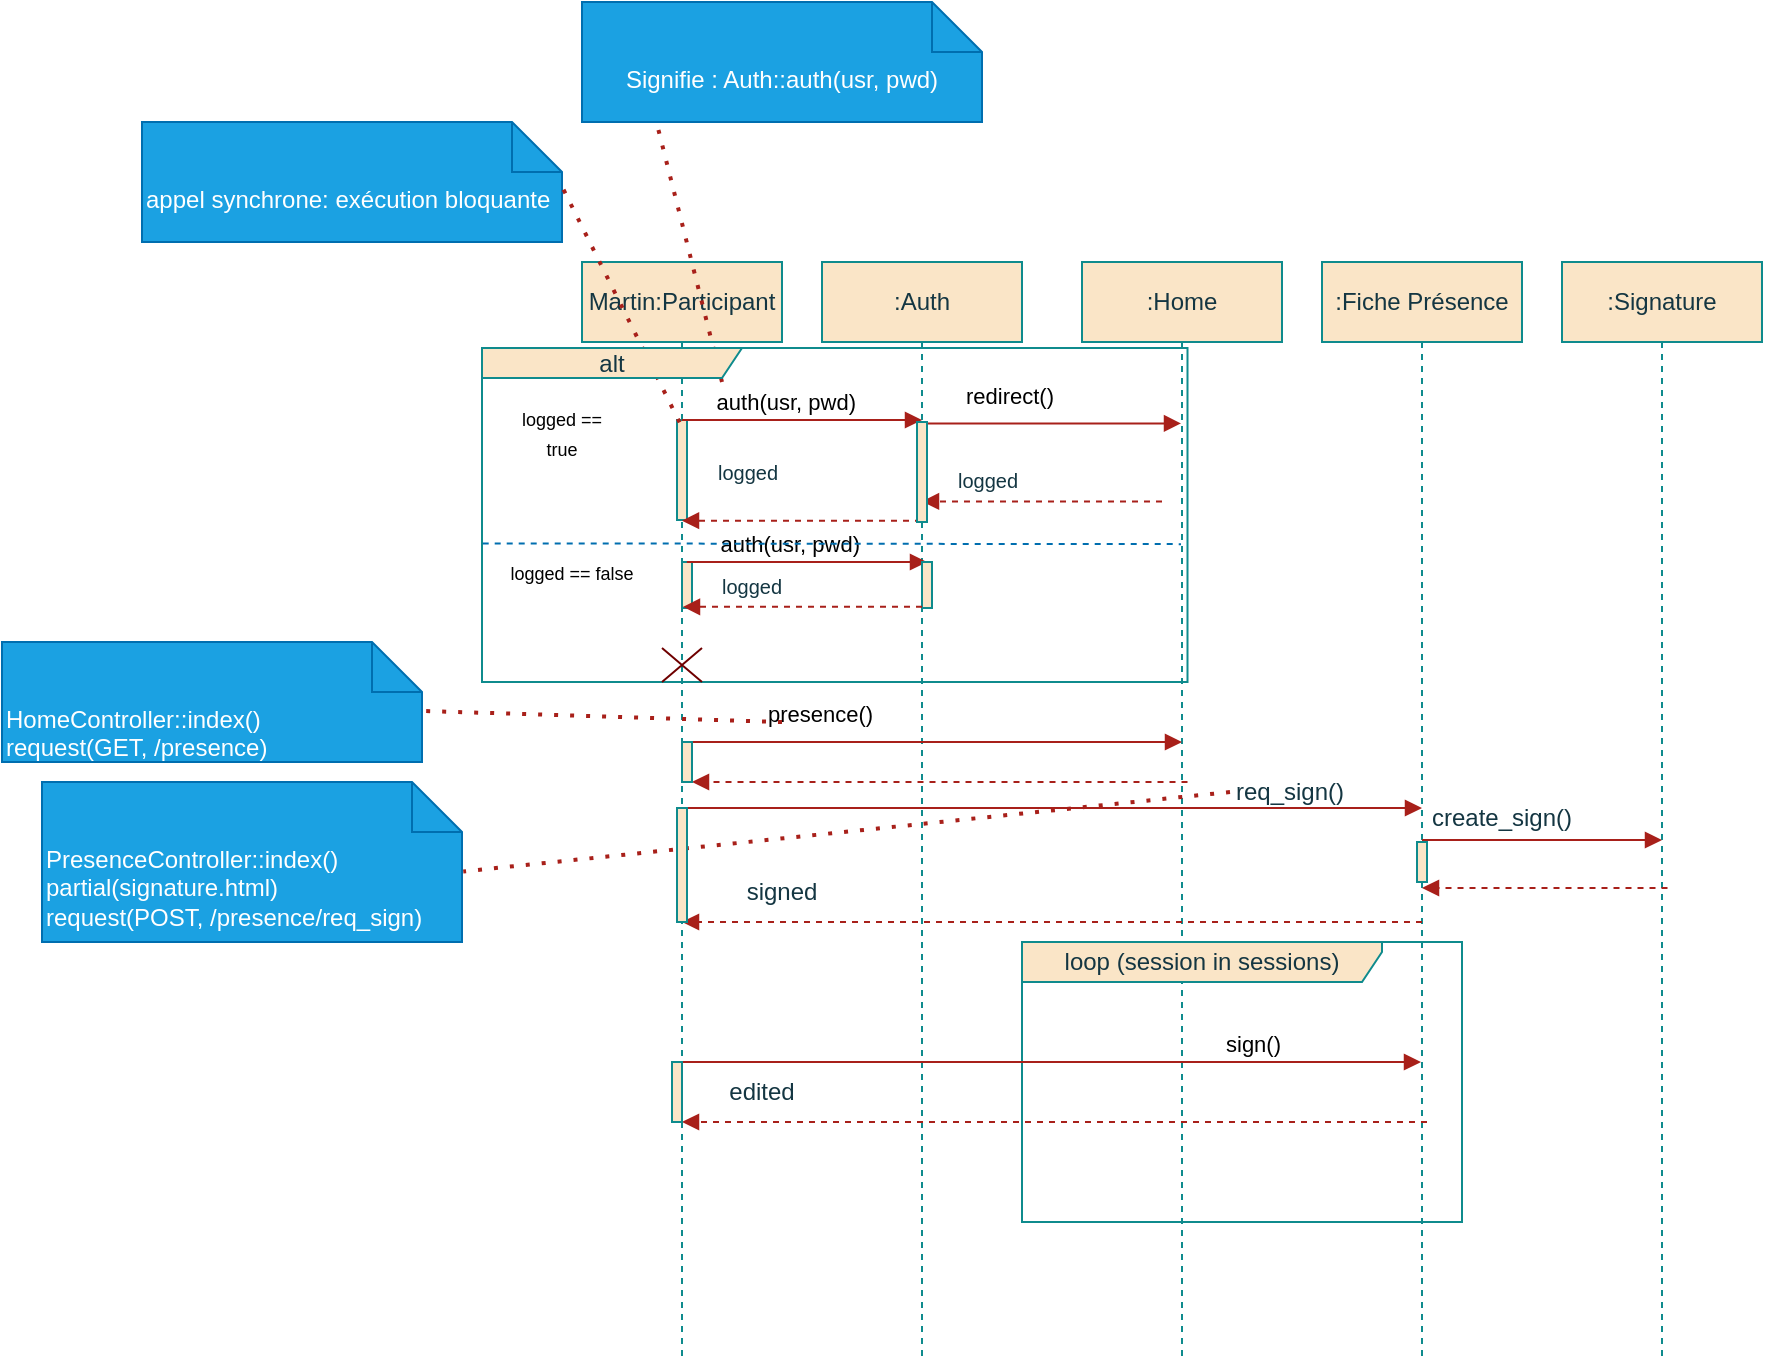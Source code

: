 <mxfile version="28.2.7">
  <diagram name="Page-1" id="EYg3MqegUCzYYS_CXkTB">
    <mxGraphModel dx="1891" dy="1734" grid="1" gridSize="10" guides="1" tooltips="1" connect="1" arrows="1" fold="1" page="1" pageScale="1" pageWidth="827" pageHeight="1169" math="0" shadow="0">
      <root>
        <mxCell id="0" />
        <mxCell id="1" parent="0" />
        <mxCell id="wHHLx8FjQf187PXlfKUF-2" value="Martin:Participant" style="shape=umlLifeline;perimeter=lifelinePerimeter;whiteSpace=wrap;html=1;container=1;dropTarget=0;collapsible=0;recursiveResize=0;outlineConnect=0;portConstraint=eastwest;newEdgeStyle={&quot;edgeStyle&quot;:&quot;elbowEdgeStyle&quot;,&quot;elbow&quot;:&quot;vertical&quot;,&quot;curved&quot;:0,&quot;rounded&quot;:0};labelBackgroundColor=none;fillColor=#FAE5C7;strokeColor=#0F8B8D;fontColor=#143642;" vertex="1" parent="1">
          <mxGeometry x="90" y="80" width="100" height="550" as="geometry" />
        </mxCell>
        <mxCell id="wHHLx8FjQf187PXlfKUF-3" value=":Auth" style="shape=umlLifeline;perimeter=lifelinePerimeter;whiteSpace=wrap;html=1;container=1;dropTarget=0;collapsible=0;recursiveResize=0;outlineConnect=0;portConstraint=eastwest;newEdgeStyle={&quot;edgeStyle&quot;:&quot;elbowEdgeStyle&quot;,&quot;elbow&quot;:&quot;vertical&quot;,&quot;curved&quot;:0,&quot;rounded&quot;:0};labelBackgroundColor=none;fillColor=#FAE5C7;strokeColor=#0F8B8D;fontColor=#143642;" vertex="1" parent="1">
          <mxGeometry x="210" y="80" width="100" height="550" as="geometry" />
        </mxCell>
        <mxCell id="wHHLx8FjQf187PXlfKUF-4" value=":Home" style="shape=umlLifeline;perimeter=lifelinePerimeter;whiteSpace=wrap;html=1;container=1;dropTarget=0;collapsible=0;recursiveResize=0;outlineConnect=0;portConstraint=eastwest;newEdgeStyle={&quot;edgeStyle&quot;:&quot;elbowEdgeStyle&quot;,&quot;elbow&quot;:&quot;vertical&quot;,&quot;curved&quot;:0,&quot;rounded&quot;:0};labelBackgroundColor=none;fillColor=#FAE5C7;strokeColor=#0F8B8D;fontColor=#143642;" vertex="1" parent="1">
          <mxGeometry x="340" y="80" width="100" height="550" as="geometry" />
        </mxCell>
        <mxCell id="wHHLx8FjQf187PXlfKUF-5" value=":Fiche Présence" style="shape=umlLifeline;perimeter=lifelinePerimeter;whiteSpace=wrap;html=1;container=1;dropTarget=0;collapsible=0;recursiveResize=0;outlineConnect=0;portConstraint=eastwest;newEdgeStyle={&quot;edgeStyle&quot;:&quot;elbowEdgeStyle&quot;,&quot;elbow&quot;:&quot;vertical&quot;,&quot;curved&quot;:0,&quot;rounded&quot;:0};labelBackgroundColor=none;fillColor=#FAE5C7;strokeColor=#0F8B8D;fontColor=#143642;" vertex="1" parent="1">
          <mxGeometry x="460" y="80" width="100" height="550" as="geometry" />
        </mxCell>
        <mxCell id="wHHLx8FjQf187PXlfKUF-6" value=":Signature" style="shape=umlLifeline;perimeter=lifelinePerimeter;whiteSpace=wrap;html=1;container=1;dropTarget=0;collapsible=0;recursiveResize=0;outlineConnect=0;portConstraint=eastwest;newEdgeStyle={&quot;edgeStyle&quot;:&quot;elbowEdgeStyle&quot;,&quot;elbow&quot;:&quot;vertical&quot;,&quot;curved&quot;:0,&quot;rounded&quot;:0};labelBackgroundColor=none;fillColor=#FAE5C7;strokeColor=#0F8B8D;fontColor=#143642;" vertex="1" parent="1">
          <mxGeometry x="580" y="80" width="100" height="550" as="geometry" />
        </mxCell>
        <mxCell id="wHHLx8FjQf187PXlfKUF-9" value="" style="html=1;points=[];perimeter=orthogonalPerimeter;fillColor=#FAE5C7;labelBackgroundColor=none;strokeColor=#0F8B8D;fontColor=#143642;" vertex="1" parent="1">
          <mxGeometry x="137.5" y="159" width="5" height="50" as="geometry" />
        </mxCell>
        <mxCell id="wHHLx8FjQf187PXlfKUF-10" value="&amp;nbsp; &amp;nbsp; &amp;nbsp;auth(usr, pwd)" style="html=1;verticalAlign=bottom;labelBackgroundColor=none;endArrow=block;endFill=1;endSize=6;align=left;rounded=0;strokeColor=#A8201A;fontColor=default;" edge="1" parent="1">
          <mxGeometry x="-1" relative="1" as="geometry">
            <mxPoint x="139.929" y="159" as="sourcePoint" />
            <mxPoint x="260" y="159" as="targetPoint" />
          </mxGeometry>
        </mxCell>
        <mxCell id="wHHLx8FjQf187PXlfKUF-11" value="Signifie : Auth::auth(usr, pwd)" style="shape=note2;boundedLbl=1;whiteSpace=wrap;html=1;size=25;verticalAlign=top;align=center;labelBackgroundColor=none;fillColor=#1ba1e2;strokeColor=#006EAF;fontColor=#ffffff;" vertex="1" parent="1">
          <mxGeometry x="90" y="-50" width="200" height="60" as="geometry" />
        </mxCell>
        <mxCell id="wHHLx8FjQf187PXlfKUF-12" value="" style="endArrow=none;dashed=1;html=1;dashPattern=1 3;strokeWidth=2;rounded=0;entryX=0.188;entryY=1.025;entryDx=0;entryDy=0;entryPerimeter=0;labelBackgroundColor=none;strokeColor=#A8201A;fontColor=default;" edge="1" parent="1" target="wHHLx8FjQf187PXlfKUF-11">
          <mxGeometry width="50" height="50" relative="1" as="geometry">
            <mxPoint x="160" y="140" as="sourcePoint" />
            <mxPoint x="220" y="140" as="targetPoint" />
          </mxGeometry>
        </mxCell>
        <mxCell id="wHHLx8FjQf187PXlfKUF-13" value="" style="html=1;verticalAlign=bottom;labelBackgroundColor=none;endArrow=block;endFill=1;dashed=1;rounded=0;entryX=0.5;entryY=0.967;entryDx=0;entryDy=0;entryPerimeter=0;strokeColor=#A8201A;fontColor=default;" edge="1" parent="1">
          <mxGeometry width="160" relative="1" as="geometry">
            <mxPoint x="259.5" y="209.35" as="sourcePoint" />
            <mxPoint x="140" y="209.35" as="targetPoint" />
          </mxGeometry>
        </mxCell>
        <mxCell id="wHHLx8FjQf187PXlfKUF-14" value="&lt;font style=&quot;font-size: 10px;&quot;&gt;logged&lt;/font&gt;" style="text;html=1;whiteSpace=wrap;strokeColor=none;fillColor=none;align=center;verticalAlign=middle;rounded=0;labelBackgroundColor=none;fontColor=#143642;" vertex="1" parent="1">
          <mxGeometry x="142.5" y="170" width="60" height="30" as="geometry" />
        </mxCell>
        <mxCell id="wHHLx8FjQf187PXlfKUF-15" value="&lt;div align=&quot;left&quot;&gt;appel synchrone: exécution bloquante&lt;/div&gt;" style="shape=note2;boundedLbl=1;whiteSpace=wrap;html=1;size=25;verticalAlign=top;align=left;labelBackgroundColor=none;fillColor=#1ba1e2;strokeColor=#006EAF;fontColor=#ffffff;" vertex="1" parent="1">
          <mxGeometry x="-130" y="10" width="210" height="60" as="geometry" />
        </mxCell>
        <mxCell id="wHHLx8FjQf187PXlfKUF-16" value="" style="endArrow=none;dashed=1;html=1;dashPattern=1 3;strokeWidth=2;rounded=0;entryX=1.003;entryY=0.559;entryDx=0;entryDy=0;entryPerimeter=0;exitX=0.262;exitY=0.024;exitDx=0;exitDy=0;exitPerimeter=0;labelBackgroundColor=none;strokeColor=#A8201A;fontColor=default;" edge="1" parent="1" source="wHHLx8FjQf187PXlfKUF-9" target="wHHLx8FjQf187PXlfKUF-15">
          <mxGeometry width="50" height="50" relative="1" as="geometry">
            <mxPoint x="162" y="158" as="sourcePoint" />
            <mxPoint x="130" y="30" as="targetPoint" />
          </mxGeometry>
        </mxCell>
        <mxCell id="wHHLx8FjQf187PXlfKUF-17" value="redirect()" style="html=1;verticalAlign=bottom;labelBackgroundColor=none;endArrow=block;endFill=1;endSize=6;align=left;rounded=0;strokeColor=#A8201A;fontColor=default;" edge="1" parent="1">
          <mxGeometry x="-0.691" y="5" relative="1" as="geometry">
            <mxPoint x="259.929" y="160.71" as="sourcePoint" />
            <mxPoint x="389.5" y="160.71" as="targetPoint" />
            <mxPoint as="offset" />
          </mxGeometry>
        </mxCell>
        <mxCell id="wHHLx8FjQf187PXlfKUF-18" value="" style="html=1;verticalAlign=bottom;labelBackgroundColor=none;endArrow=block;endFill=1;dashed=1;rounded=0;entryX=0.5;entryY=0.967;entryDx=0;entryDy=0;entryPerimeter=0;strokeColor=#A8201A;fontColor=default;" edge="1" parent="1">
          <mxGeometry width="160" relative="1" as="geometry">
            <mxPoint x="380" y="199.71" as="sourcePoint" />
            <mxPoint x="260" y="199.71" as="targetPoint" />
          </mxGeometry>
        </mxCell>
        <mxCell id="wHHLx8FjQf187PXlfKUF-19" value="&lt;font style=&quot;font-size: 10px;&quot;&gt;logged&lt;/font&gt;" style="text;html=1;whiteSpace=wrap;strokeColor=none;fillColor=none;align=center;verticalAlign=middle;rounded=0;labelBackgroundColor=none;fontColor=#143642;" vertex="1" parent="1">
          <mxGeometry x="262.5" y="174" width="60" height="30" as="geometry" />
        </mxCell>
        <mxCell id="wHHLx8FjQf187PXlfKUF-21" value="" style="html=1;points=[];perimeter=orthogonalPerimeter;fillColor=#FAE5C7;labelBackgroundColor=none;strokeColor=#0F8B8D;fontColor=#143642;" vertex="1" parent="1">
          <mxGeometry x="257.5" y="160" width="5" height="50" as="geometry" />
        </mxCell>
        <mxCell id="wHHLx8FjQf187PXlfKUF-24" value="alt" style="shape=umlFrame;whiteSpace=wrap;html=1;pointerEvents=0;recursiveResize=0;container=1;collapsible=0;width=130;height=15;labelBackgroundColor=none;fillColor=#FAE5C7;strokeColor=#0F8B8D;fontColor=#143642;" vertex="1" parent="1">
          <mxGeometry x="40" y="123" width="352.75" height="167" as="geometry" />
        </mxCell>
        <mxCell id="wHHLx8FjQf187PXlfKUF-26" value="&lt;font style=&quot;font-size: 9px; color: light-dark(rgb(0, 0, 0), rgb(0, 255, 0));&quot;&gt;logged == true&lt;/font&gt;" style="text;html=1;whiteSpace=wrap;strokeColor=none;fillColor=none;align=center;verticalAlign=middle;rounded=0;labelBackgroundColor=none;fontColor=#143642;" vertex="1" parent="wHHLx8FjQf187PXlfKUF-24">
          <mxGeometry x="10" y="27" width="60" height="30" as="geometry" />
        </mxCell>
        <mxCell id="wHHLx8FjQf187PXlfKUF-27" value="&lt;font style=&quot;font-size: 9px; color: light-dark(rgb(0, 0, 0), rgb(255, 0, 0));&quot;&gt;logged == false&lt;/font&gt;" style="text;html=1;whiteSpace=wrap;strokeColor=none;fillColor=none;align=center;verticalAlign=middle;rounded=0;labelBackgroundColor=none;fontColor=#143642;" vertex="1" parent="wHHLx8FjQf187PXlfKUF-24">
          <mxGeometry x="10" y="97" width="70" height="30" as="geometry" />
        </mxCell>
        <mxCell id="wHHLx8FjQf187PXlfKUF-28" value="" style="html=1;points=[];perimeter=orthogonalPerimeter;fillColor=#FAE5C7;labelBackgroundColor=none;strokeColor=#0F8B8D;fontColor=#143642;" vertex="1" parent="wHHLx8FjQf187PXlfKUF-24">
          <mxGeometry x="100" y="107" width="5" height="23" as="geometry" />
        </mxCell>
        <mxCell id="wHHLx8FjQf187PXlfKUF-29" value="&amp;nbsp; &amp;nbsp; &amp;nbsp;auth(usr, pwd)" style="html=1;verticalAlign=bottom;labelBackgroundColor=none;endArrow=block;endFill=1;endSize=6;align=left;rounded=0;strokeColor=#A8201A;fontColor=default;" edge="1" parent="wHHLx8FjQf187PXlfKUF-24">
          <mxGeometry x="-1" relative="1" as="geometry">
            <mxPoint x="102.429" y="107" as="sourcePoint" />
            <mxPoint x="222.5" y="107" as="targetPoint" />
          </mxGeometry>
        </mxCell>
        <mxCell id="wHHLx8FjQf187PXlfKUF-30" value="" style="html=1;points=[];perimeter=orthogonalPerimeter;fillColor=#FAE5C7;labelBackgroundColor=none;strokeColor=#0F8B8D;fontColor=#143642;" vertex="1" parent="wHHLx8FjQf187PXlfKUF-24">
          <mxGeometry x="220" y="107" width="5" height="23" as="geometry" />
        </mxCell>
        <mxCell id="wHHLx8FjQf187PXlfKUF-31" value="" style="html=1;verticalAlign=bottom;labelBackgroundColor=none;endArrow=block;endFill=1;dashed=1;rounded=0;entryX=0.5;entryY=0.967;entryDx=0;entryDy=0;entryPerimeter=0;strokeColor=#A8201A;fontColor=default;" edge="1" parent="wHHLx8FjQf187PXlfKUF-24">
          <mxGeometry width="160" relative="1" as="geometry">
            <mxPoint x="220" y="129.43" as="sourcePoint" />
            <mxPoint x="100.5" y="129.43" as="targetPoint" />
          </mxGeometry>
        </mxCell>
        <mxCell id="wHHLx8FjQf187PXlfKUF-32" value="&lt;font style=&quot;font-size: 10px;&quot;&gt;logged&lt;/font&gt;" style="text;html=1;whiteSpace=wrap;strokeColor=none;fillColor=none;align=center;verticalAlign=middle;rounded=0;labelBackgroundColor=none;fontColor=#143642;" vertex="1" parent="wHHLx8FjQf187PXlfKUF-24">
          <mxGeometry x="105" y="103.5" width="60" height="30" as="geometry" />
        </mxCell>
        <mxCell id="wHHLx8FjQf187PXlfKUF-33" value="" style="shape=umlDestroy;html=1;labelBackgroundColor=none;fillColor=light-dark(#A20025,#FF0000);strokeColor=light-dark(#6F0000,#FF0000);fontColor=#ffffff;" vertex="1" parent="wHHLx8FjQf187PXlfKUF-24">
          <mxGeometry x="90" y="150" width="20" height="17" as="geometry" />
        </mxCell>
        <mxCell id="wHHLx8FjQf187PXlfKUF-25" value="" style="endArrow=none;dashed=1;html=1;rounded=0;exitX=0.001;exitY=0.585;exitDx=0;exitDy=0;exitPerimeter=0;labelBackgroundColor=none;strokeColor=#006EAF;fontColor=default;fillColor=#1ba1e2;" edge="1" parent="1" source="wHHLx8FjQf187PXlfKUF-24">
          <mxGeometry width="50" height="50" relative="1" as="geometry">
            <mxPoint x="142.017" y="221.067" as="sourcePoint" />
            <mxPoint x="389.5" y="221.067" as="targetPoint" />
          </mxGeometry>
        </mxCell>
        <mxCell id="wHHLx8FjQf187PXlfKUF-34" value="presence()" style="html=1;verticalAlign=bottom;labelBackgroundColor=none;endArrow=block;endFill=1;endSize=6;align=left;rounded=0;strokeColor=#A8201A;fontColor=default;" edge="1" parent="1">
          <mxGeometry x="-0.691" y="5" relative="1" as="geometry">
            <mxPoint x="142.5" y="320" as="sourcePoint" />
            <mxPoint x="390" y="320" as="targetPoint" />
            <mxPoint as="offset" />
          </mxGeometry>
        </mxCell>
        <mxCell id="wHHLx8FjQf187PXlfKUF-35" value="&lt;div&gt;HomeController::index()&lt;/div&gt;&lt;div&gt;request(GET, /presence)&lt;/div&gt;" style="shape=note2;boundedLbl=1;whiteSpace=wrap;html=1;size=25;verticalAlign=top;align=left;labelBackgroundColor=none;fillColor=#1ba1e2;strokeColor=#006EAF;fontColor=#ffffff;" vertex="1" parent="1">
          <mxGeometry x="-200" y="270" width="210" height="60" as="geometry" />
        </mxCell>
        <mxCell id="wHHLx8FjQf187PXlfKUF-36" value="" style="endArrow=none;dashed=1;html=1;dashPattern=1 3;strokeWidth=2;rounded=0;entryX=1.008;entryY=0.575;entryDx=0;entryDy=0;entryPerimeter=0;labelBackgroundColor=none;strokeColor=#A8201A;fontColor=default;" edge="1" parent="1" target="wHHLx8FjQf187PXlfKUF-35">
          <mxGeometry width="50" height="50" relative="1" as="geometry">
            <mxPoint x="190" y="310" as="sourcePoint" />
            <mxPoint x="90" y="60" as="targetPoint" />
          </mxGeometry>
        </mxCell>
        <mxCell id="wHHLx8FjQf187PXlfKUF-38" value="" style="html=1;verticalAlign=bottom;labelBackgroundColor=none;endArrow=block;endFill=1;endSize=6;align=left;rounded=0;strokeColor=#A8201A;fontColor=default;" edge="1" parent="1">
          <mxGeometry x="-0.691" y="5" relative="1" as="geometry">
            <mxPoint x="142.5" y="353" as="sourcePoint" />
            <mxPoint x="510" y="353" as="targetPoint" />
            <mxPoint as="offset" />
          </mxGeometry>
        </mxCell>
        <mxCell id="wHHLx8FjQf187PXlfKUF-39" value="&lt;div&gt;PresenceController::index()&lt;/div&gt;&lt;div&gt;partial(signature.html)&lt;/div&gt;&lt;div&gt;request(POST, /presence/req_sign)&lt;/div&gt;" style="shape=note2;boundedLbl=1;whiteSpace=wrap;html=1;size=25;verticalAlign=top;align=left;labelBackgroundColor=none;fillColor=#1ba1e2;strokeColor=#006EAF;fontColor=#ffffff;" vertex="1" parent="1">
          <mxGeometry x="-180" y="340" width="210" height="80" as="geometry" />
        </mxCell>
        <mxCell id="wHHLx8FjQf187PXlfKUF-40" value="req_sign()" style="text;html=1;whiteSpace=wrap;strokeColor=none;fillColor=none;align=center;verticalAlign=middle;rounded=0;labelBackgroundColor=none;fontColor=#143642;" vertex="1" parent="1">
          <mxGeometry x="414" y="330" width="60" height="30" as="geometry" />
        </mxCell>
        <mxCell id="wHHLx8FjQf187PXlfKUF-41" value="" style="endArrow=none;dashed=1;html=1;dashPattern=1 3;strokeWidth=2;rounded=0;entryX=1.003;entryY=0.559;entryDx=0;entryDy=0;entryPerimeter=0;labelBackgroundColor=none;strokeColor=#A8201A;fontColor=default;exitX=0;exitY=0.5;exitDx=0;exitDy=0;" edge="1" parent="1" source="wHHLx8FjQf187PXlfKUF-40" target="wHHLx8FjQf187PXlfKUF-39">
          <mxGeometry width="50" height="50" relative="1" as="geometry">
            <mxPoint x="208" y="305" as="sourcePoint" />
            <mxPoint x="30" y="300" as="targetPoint" />
          </mxGeometry>
        </mxCell>
        <mxCell id="wHHLx8FjQf187PXlfKUF-42" value="" style="html=1;verticalAlign=bottom;labelBackgroundColor=none;endArrow=block;endFill=1;endSize=6;align=left;rounded=0;strokeColor=#A8201A;fontColor=default;" edge="1" parent="1">
          <mxGeometry x="-0.691" y="5" relative="1" as="geometry">
            <mxPoint x="510" y="369" as="sourcePoint" />
            <mxPoint x="630" y="369" as="targetPoint" />
            <mxPoint as="offset" />
          </mxGeometry>
        </mxCell>
        <mxCell id="wHHLx8FjQf187PXlfKUF-43" value="create_sign()" style="text;html=1;whiteSpace=wrap;strokeColor=none;fillColor=none;align=center;verticalAlign=middle;rounded=0;labelBackgroundColor=none;fontColor=#143642;" vertex="1" parent="1">
          <mxGeometry x="520" y="343" width="60" height="30" as="geometry" />
        </mxCell>
        <mxCell id="wHHLx8FjQf187PXlfKUF-44" value="" style="html=1;verticalAlign=bottom;labelBackgroundColor=none;endArrow=block;endFill=1;dashed=1;rounded=0;strokeColor=#A8201A;fontColor=default;" edge="1" parent="1" source="wHHLx8FjQf187PXlfKUF-47" target="wHHLx8FjQf187PXlfKUF-2">
          <mxGeometry width="160" relative="1" as="geometry">
            <mxPoint x="392.75" y="340" as="sourcePoint" />
            <mxPoint x="272.75" y="340" as="targetPoint" />
          </mxGeometry>
        </mxCell>
        <mxCell id="wHHLx8FjQf187PXlfKUF-45" value="" style="html=1;verticalAlign=bottom;labelBackgroundColor=none;endArrow=block;endFill=1;dashed=1;rounded=0;strokeColor=#A8201A;fontColor=default;" edge="1" parent="1">
          <mxGeometry width="160" relative="1" as="geometry">
            <mxPoint x="632.75" y="393" as="sourcePoint" />
            <mxPoint x="510" y="393" as="targetPoint" />
          </mxGeometry>
        </mxCell>
        <mxCell id="wHHLx8FjQf187PXlfKUF-46" value="" style="html=1;verticalAlign=bottom;labelBackgroundColor=none;endArrow=block;endFill=1;dashed=1;rounded=0;strokeColor=#A8201A;fontColor=default;" edge="1" parent="1" target="wHHLx8FjQf187PXlfKUF-2">
          <mxGeometry width="160" relative="1" as="geometry">
            <mxPoint x="510" y="410" as="sourcePoint" />
            <mxPoint x="392.75" y="410" as="targetPoint" />
          </mxGeometry>
        </mxCell>
        <mxCell id="wHHLx8FjQf187PXlfKUF-48" value="" style="html=1;verticalAlign=bottom;labelBackgroundColor=none;endArrow=block;endFill=1;dashed=1;rounded=0;strokeColor=#A8201A;fontColor=default;" edge="1" parent="1" target="wHHLx8FjQf187PXlfKUF-47">
          <mxGeometry width="160" relative="1" as="geometry">
            <mxPoint x="392.75" y="340" as="sourcePoint" />
            <mxPoint x="140" y="340" as="targetPoint" />
          </mxGeometry>
        </mxCell>
        <mxCell id="wHHLx8FjQf187PXlfKUF-47" value="" style="html=1;points=[];perimeter=orthogonalPerimeter;fillColor=#FAE5C7;labelBackgroundColor=none;strokeColor=#0F8B8D;fontColor=#143642;" vertex="1" parent="1">
          <mxGeometry x="140" y="320" width="5" height="20" as="geometry" />
        </mxCell>
        <mxCell id="wHHLx8FjQf187PXlfKUF-49" value="" style="html=1;points=[];perimeter=orthogonalPerimeter;fillColor=#FAE5C7;labelBackgroundColor=none;strokeColor=#0F8B8D;fontColor=#143642;" vertex="1" parent="1">
          <mxGeometry x="137.5" y="353" width="5" height="57" as="geometry" />
        </mxCell>
        <mxCell id="wHHLx8FjQf187PXlfKUF-50" value="" style="html=1;points=[];perimeter=orthogonalPerimeter;fillColor=#FAE5C7;labelBackgroundColor=none;strokeColor=#0F8B8D;fontColor=#143642;" vertex="1" parent="1">
          <mxGeometry x="507.5" y="370" width="5" height="20" as="geometry" />
        </mxCell>
        <mxCell id="wHHLx8FjQf187PXlfKUF-51" value="loop (session in sessions)" style="shape=umlFrame;whiteSpace=wrap;html=1;pointerEvents=0;recursiveResize=0;container=1;collapsible=0;width=180;height=20;labelBackgroundColor=none;fillColor=#FAE5C7;strokeColor=#0F8B8D;fontColor=#143642;" vertex="1" parent="1">
          <mxGeometry x="310" y="420" width="220" height="140" as="geometry" />
        </mxCell>
        <mxCell id="wHHLx8FjQf187PXlfKUF-60" value="sign()" style="html=1;verticalAlign=bottom;labelBackgroundColor=none;endArrow=block;endFill=1;endSize=6;align=left;rounded=0;strokeColor=#A8201A;fontColor=default;" edge="1" parent="wHHLx8FjQf187PXlfKUF-51" target="wHHLx8FjQf187PXlfKUF-5">
          <mxGeometry x="0.467" relative="1" as="geometry">
            <mxPoint x="-173.75" y="60" as="sourcePoint" />
            <mxPoint x="73.75" y="60" as="targetPoint" />
            <mxPoint as="offset" />
          </mxGeometry>
        </mxCell>
        <mxCell id="wHHLx8FjQf187PXlfKUF-61" value="" style="html=1;verticalAlign=bottom;labelBackgroundColor=none;endArrow=block;endFill=1;dashed=1;rounded=0;strokeColor=#A8201A;fontColor=default;" edge="1" parent="wHHLx8FjQf187PXlfKUF-51" target="wHHLx8FjQf187PXlfKUF-2">
          <mxGeometry width="160" relative="1" as="geometry">
            <mxPoint x="202.5" y="90" as="sourcePoint" />
            <mxPoint x="79.75" y="90" as="targetPoint" />
          </mxGeometry>
        </mxCell>
        <mxCell id="wHHLx8FjQf187PXlfKUF-62" value="&lt;div&gt;edited&lt;/div&gt;" style="text;html=1;whiteSpace=wrap;strokeColor=none;fillColor=none;align=center;verticalAlign=middle;rounded=0;labelBackgroundColor=none;fontColor=#143642;" vertex="1" parent="1">
          <mxGeometry x="150" y="480" width="60" height="30" as="geometry" />
        </mxCell>
        <mxCell id="wHHLx8FjQf187PXlfKUF-63" value="signed" style="text;html=1;whiteSpace=wrap;strokeColor=none;fillColor=none;align=center;verticalAlign=middle;rounded=0;labelBackgroundColor=none;fontColor=#143642;" vertex="1" parent="1">
          <mxGeometry x="160" y="380" width="60" height="30" as="geometry" />
        </mxCell>
        <mxCell id="wHHLx8FjQf187PXlfKUF-64" value="" style="html=1;points=[];perimeter=orthogonalPerimeter;fillColor=#FAE5C7;labelBackgroundColor=none;strokeColor=#0F8B8D;fontColor=#143642;" vertex="1" parent="1">
          <mxGeometry x="135" y="480" width="5" height="30" as="geometry" />
        </mxCell>
      </root>
    </mxGraphModel>
  </diagram>
</mxfile>
